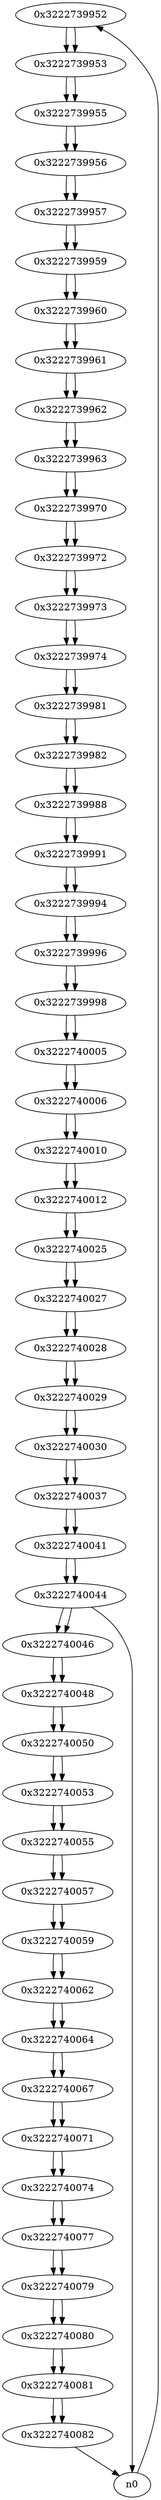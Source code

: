 digraph G{
/* nodes */
  n1 [label="0x3222739952"]
  n2 [label="0x3222739953"]
  n3 [label="0x3222739955"]
  n4 [label="0x3222739956"]
  n5 [label="0x3222739957"]
  n6 [label="0x3222739959"]
  n7 [label="0x3222739960"]
  n8 [label="0x3222739961"]
  n9 [label="0x3222739962"]
  n10 [label="0x3222739963"]
  n11 [label="0x3222739970"]
  n12 [label="0x3222739972"]
  n13 [label="0x3222739973"]
  n14 [label="0x3222739974"]
  n15 [label="0x3222739981"]
  n16 [label="0x3222739982"]
  n17 [label="0x3222739988"]
  n18 [label="0x3222739991"]
  n19 [label="0x3222739994"]
  n20 [label="0x3222739996"]
  n21 [label="0x3222739998"]
  n22 [label="0x3222740005"]
  n23 [label="0x3222740006"]
  n24 [label="0x3222740010"]
  n25 [label="0x3222740012"]
  n26 [label="0x3222740025"]
  n27 [label="0x3222740027"]
  n28 [label="0x3222740028"]
  n29 [label="0x3222740029"]
  n30 [label="0x3222740030"]
  n31 [label="0x3222740037"]
  n32 [label="0x3222740041"]
  n33 [label="0x3222740044"]
  n34 [label="0x3222740046"]
  n35 [label="0x3222740048"]
  n36 [label="0x3222740050"]
  n37 [label="0x3222740053"]
  n38 [label="0x3222740055"]
  n39 [label="0x3222740057"]
  n40 [label="0x3222740059"]
  n41 [label="0x3222740062"]
  n42 [label="0x3222740064"]
  n43 [label="0x3222740067"]
  n44 [label="0x3222740071"]
  n45 [label="0x3222740074"]
  n46 [label="0x3222740077"]
  n47 [label="0x3222740079"]
  n48 [label="0x3222740080"]
  n49 [label="0x3222740081"]
  n50 [label="0x3222740082"]
/* edges */
n1 -> n2;
n0 -> n1;
n2 -> n3;
n1 -> n2;
n3 -> n4;
n2 -> n3;
n4 -> n5;
n3 -> n4;
n5 -> n6;
n4 -> n5;
n6 -> n7;
n5 -> n6;
n7 -> n8;
n6 -> n7;
n8 -> n9;
n7 -> n8;
n9 -> n10;
n8 -> n9;
n10 -> n11;
n9 -> n10;
n11 -> n12;
n10 -> n11;
n12 -> n13;
n11 -> n12;
n13 -> n14;
n12 -> n13;
n14 -> n15;
n13 -> n14;
n15 -> n16;
n14 -> n15;
n16 -> n17;
n15 -> n16;
n17 -> n18;
n16 -> n17;
n18 -> n19;
n17 -> n18;
n19 -> n20;
n18 -> n19;
n20 -> n21;
n19 -> n20;
n21 -> n22;
n20 -> n21;
n22 -> n23;
n21 -> n22;
n23 -> n24;
n22 -> n23;
n24 -> n25;
n23 -> n24;
n25 -> n26;
n24 -> n25;
n26 -> n27;
n25 -> n26;
n27 -> n28;
n26 -> n27;
n28 -> n29;
n27 -> n28;
n29 -> n30;
n28 -> n29;
n30 -> n31;
n29 -> n30;
n31 -> n32;
n30 -> n31;
n32 -> n33;
n31 -> n32;
n33 -> n34;
n33 -> n0;
n32 -> n33;
n34 -> n35;
n33 -> n34;
n35 -> n36;
n34 -> n35;
n36 -> n37;
n35 -> n36;
n37 -> n38;
n36 -> n37;
n38 -> n39;
n37 -> n38;
n39 -> n40;
n38 -> n39;
n40 -> n41;
n39 -> n40;
n41 -> n42;
n40 -> n41;
n42 -> n43;
n41 -> n42;
n43 -> n44;
n42 -> n43;
n44 -> n45;
n43 -> n44;
n45 -> n46;
n44 -> n45;
n46 -> n47;
n45 -> n46;
n47 -> n48;
n46 -> n47;
n48 -> n49;
n47 -> n48;
n49 -> n50;
n48 -> n49;
n50 -> n0;
n49 -> n50;
}
